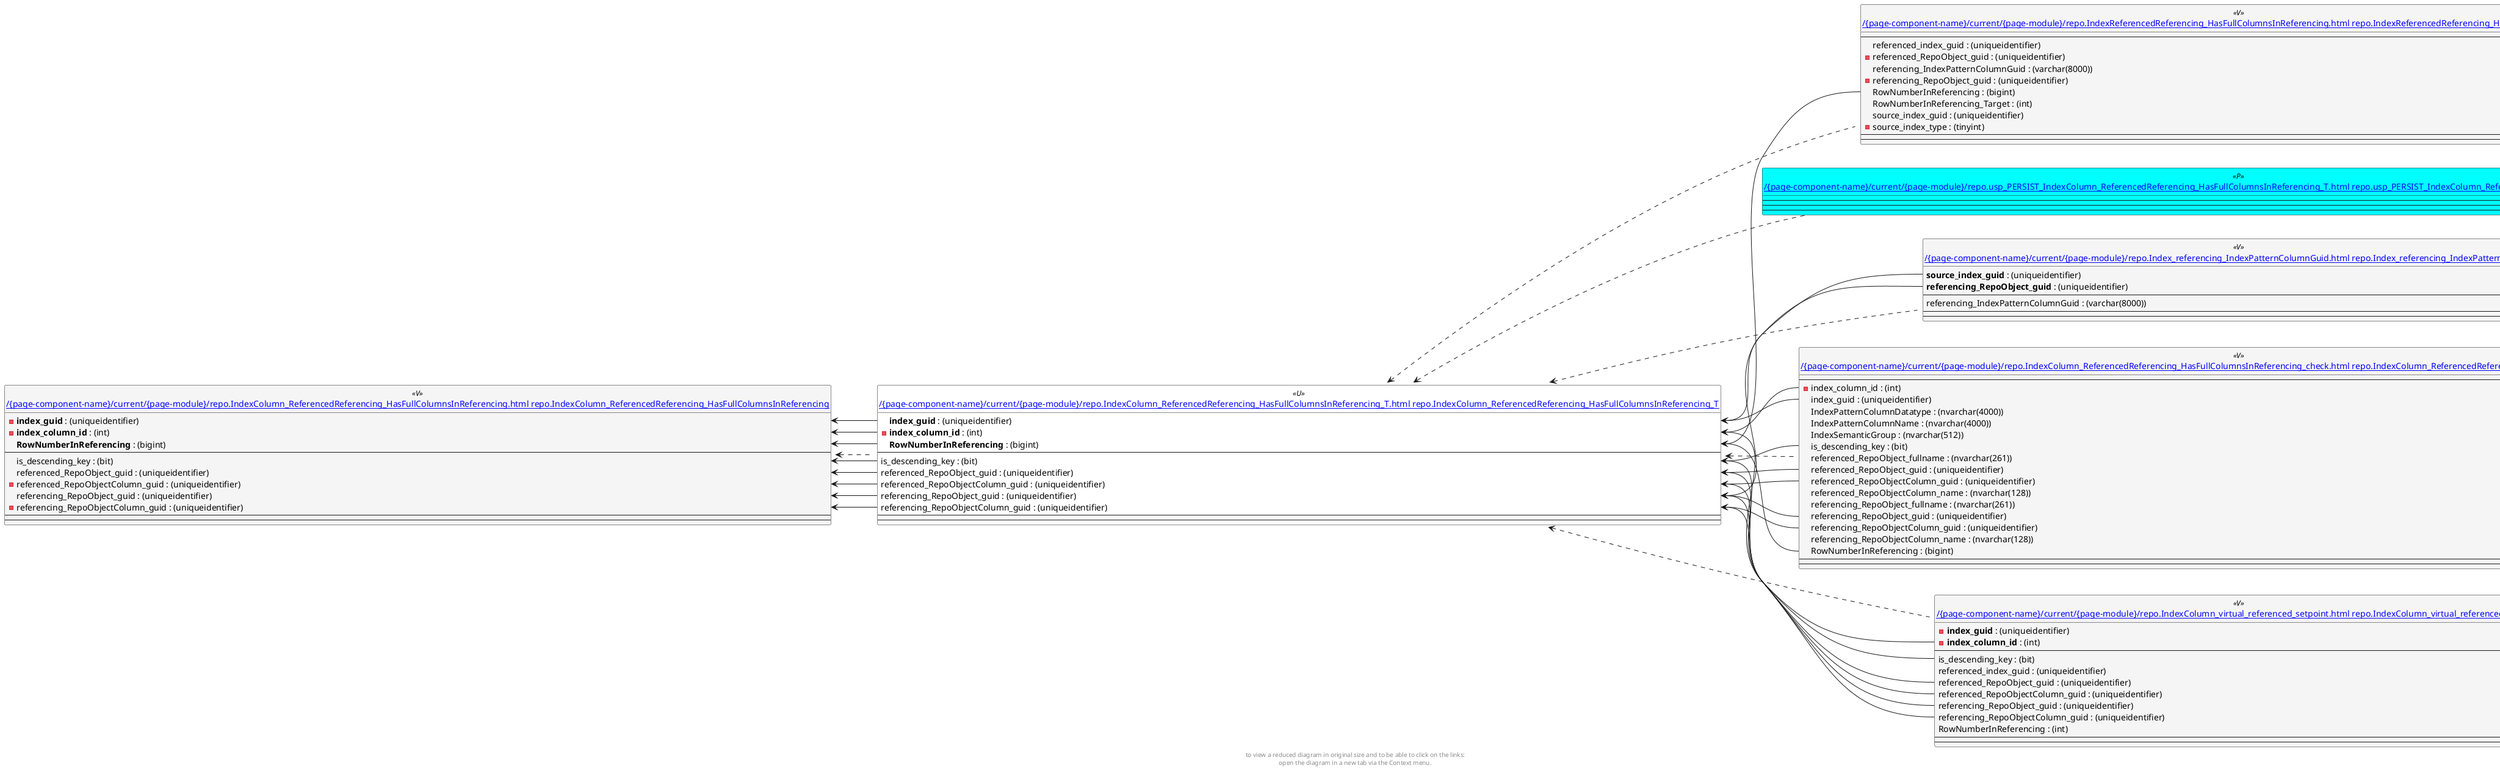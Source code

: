 @startuml
left to right direction
'top to bottom direction
hide circle
'avoide "." issues:
set namespaceSeparator none


skinparam class {
  BackgroundColor White
  BackgroundColor<<FN>> Yellow
  BackgroundColor<<FS>> Yellow
  BackgroundColor<<FT>> LightGray
  BackgroundColor<<IF>> Yellow
  BackgroundColor<<IS>> Yellow
  BackgroundColor<<P>> Aqua
  BackgroundColor<<PC>> Aqua
  BackgroundColor<<SN>> Yellow
  BackgroundColor<<SO>> SlateBlue
  BackgroundColor<<TF>> LightGray
  BackgroundColor<<TR>> Tomato
  BackgroundColor<<U>> White
  BackgroundColor<<V>> WhiteSmoke
  BackgroundColor<<X>> Aqua
}


entity "[[{site-url}/{page-component-name}/current/{page-module}/repo.Index_referencing_IndexPatternColumnGuid.html repo.Index_referencing_IndexPatternColumnGuid]]" as repo.Index_referencing_IndexPatternColumnGuid << V >> {
  **source_index_guid** : (uniqueidentifier)
  **referencing_RepoObject_guid** : (uniqueidentifier)
  --
  referencing_IndexPatternColumnGuid : (varchar(8000))
  --
  --
}

entity "[[{site-url}/{page-component-name}/current/{page-module}/repo.IndexColumn_ReferencedReferencing_HasFullColumnsInReferencing.html repo.IndexColumn_ReferencedReferencing_HasFullColumnsInReferencing]]" as repo.IndexColumn_ReferencedReferencing_HasFullColumnsInReferencing << V >> {
  - **index_guid** : (uniqueidentifier)
  - **index_column_id** : (int)
  **RowNumberInReferencing** : (bigint)
  --
  is_descending_key : (bit)
  referenced_RepoObject_guid : (uniqueidentifier)
  - referenced_RepoObjectColumn_guid : (uniqueidentifier)
  referencing_RepoObject_guid : (uniqueidentifier)
  - referencing_RepoObjectColumn_guid : (uniqueidentifier)
  --
  --
}

entity "[[{site-url}/{page-component-name}/current/{page-module}/repo.IndexColumn_ReferencedReferencing_HasFullColumnsInReferencing_check.html repo.IndexColumn_ReferencedReferencing_HasFullColumnsInReferencing_check]]" as repo.IndexColumn_ReferencedReferencing_HasFullColumnsInReferencing_check << V >> {
  --
  - index_column_id : (int)
  index_guid : (uniqueidentifier)
  IndexPatternColumnDatatype : (nvarchar(4000))
  IndexPatternColumnName : (nvarchar(4000))
  IndexSemanticGroup : (nvarchar(512))
  is_descending_key : (bit)
  referenced_RepoObject_fullname : (nvarchar(261))
  referenced_RepoObject_guid : (uniqueidentifier)
  referenced_RepoObjectColumn_guid : (uniqueidentifier)
  referenced_RepoObjectColumn_name : (nvarchar(128))
  referencing_RepoObject_fullname : (nvarchar(261))
  referencing_RepoObject_guid : (uniqueidentifier)
  referencing_RepoObjectColumn_guid : (uniqueidentifier)
  referencing_RepoObjectColumn_name : (nvarchar(128))
  RowNumberInReferencing : (bigint)
  --
  --
}

entity "[[{site-url}/{page-component-name}/current/{page-module}/repo.IndexColumn_ReferencedReferencing_HasFullColumnsInReferencing_T.html repo.IndexColumn_ReferencedReferencing_HasFullColumnsInReferencing_T]]" as repo.IndexColumn_ReferencedReferencing_HasFullColumnsInReferencing_T << U >> {
  **index_guid** : (uniqueidentifier)
  - **index_column_id** : (int)
  **RowNumberInReferencing** : (bigint)
  --
  is_descending_key : (bit)
  referenced_RepoObject_guid : (uniqueidentifier)
  referenced_RepoObjectColumn_guid : (uniqueidentifier)
  referencing_RepoObject_guid : (uniqueidentifier)
  referencing_RepoObjectColumn_guid : (uniqueidentifier)
  --
  --
}

entity "[[{site-url}/{page-component-name}/current/{page-module}/repo.IndexColumn_virtual_referenced_setpoint.html repo.IndexColumn_virtual_referenced_setpoint]]" as repo.IndexColumn_virtual_referenced_setpoint << V >> {
  - **index_guid** : (uniqueidentifier)
  - **index_column_id** : (int)
  --
  is_descending_key : (bit)
  referenced_index_guid : (uniqueidentifier)
  referenced_RepoObject_guid : (uniqueidentifier)
  referenced_RepoObjectColumn_guid : (uniqueidentifier)
  referencing_RepoObject_guid : (uniqueidentifier)
  referencing_RepoObjectColumn_guid : (uniqueidentifier)
  RowNumberInReferencing : (int)
  --
  --
}

entity "[[{site-url}/{page-component-name}/current/{page-module}/repo.IndexReferencedReferencing_HasFullColumnsInReferencing.html repo.IndexReferencedReferencing_HasFullColumnsInReferencing]]" as repo.IndexReferencedReferencing_HasFullColumnsInReferencing << V >> {
  --
  referenced_index_guid : (uniqueidentifier)
  - referenced_RepoObject_guid : (uniqueidentifier)
  referencing_IndexPatternColumnGuid : (varchar(8000))
  - referencing_RepoObject_guid : (uniqueidentifier)
  RowNumberInReferencing : (bigint)
  RowNumberInReferencing_Target : (int)
  source_index_guid : (uniqueidentifier)
  - source_index_type : (tinyint)
  --
  --
}

entity "[[{site-url}/{page-component-name}/current/{page-module}/repo.usp_PERSIST_IndexColumn_ReferencedReferencing_HasFullColumnsInReferencing_T.html repo.usp_PERSIST_IndexColumn_ReferencedReferencing_HasFullColumnsInReferencing_T]]" as repo.usp_PERSIST_IndexColumn_ReferencedReferencing_HasFullColumnsInReferencing_T << P >> {
  --
  --
  --
}

repo.IndexColumn_ReferencedReferencing_HasFullColumnsInReferencing <.. repo.IndexColumn_ReferencedReferencing_HasFullColumnsInReferencing_T
repo.IndexColumn_ReferencedReferencing_HasFullColumnsInReferencing_T <.. repo.IndexColumn_virtual_referenced_setpoint
repo.IndexColumn_ReferencedReferencing_HasFullColumnsInReferencing_T <.. repo.Index_referencing_IndexPatternColumnGuid
repo.IndexColumn_ReferencedReferencing_HasFullColumnsInReferencing_T <.. repo.usp_PERSIST_IndexColumn_ReferencedReferencing_HasFullColumnsInReferencing_T
repo.IndexColumn_ReferencedReferencing_HasFullColumnsInReferencing_T <.. repo.IndexReferencedReferencing_HasFullColumnsInReferencing
repo.IndexColumn_ReferencedReferencing_HasFullColumnsInReferencing_T <.. repo.IndexColumn_ReferencedReferencing_HasFullColumnsInReferencing_check
repo.IndexColumn_ReferencedReferencing_HasFullColumnsInReferencing::index_column_id <-- repo.IndexColumn_ReferencedReferencing_HasFullColumnsInReferencing_T::index_column_id
repo.IndexColumn_ReferencedReferencing_HasFullColumnsInReferencing::index_guid <-- repo.IndexColumn_ReferencedReferencing_HasFullColumnsInReferencing_T::index_guid
repo.IndexColumn_ReferencedReferencing_HasFullColumnsInReferencing::is_descending_key <-- repo.IndexColumn_ReferencedReferencing_HasFullColumnsInReferencing_T::is_descending_key
repo.IndexColumn_ReferencedReferencing_HasFullColumnsInReferencing::referenced_RepoObject_guid <-- repo.IndexColumn_ReferencedReferencing_HasFullColumnsInReferencing_T::referenced_RepoObject_guid
repo.IndexColumn_ReferencedReferencing_HasFullColumnsInReferencing::referenced_RepoObjectColumn_guid <-- repo.IndexColumn_ReferencedReferencing_HasFullColumnsInReferencing_T::referenced_RepoObjectColumn_guid
repo.IndexColumn_ReferencedReferencing_HasFullColumnsInReferencing::referencing_RepoObject_guid <-- repo.IndexColumn_ReferencedReferencing_HasFullColumnsInReferencing_T::referencing_RepoObject_guid
repo.IndexColumn_ReferencedReferencing_HasFullColumnsInReferencing::referencing_RepoObjectColumn_guid <-- repo.IndexColumn_ReferencedReferencing_HasFullColumnsInReferencing_T::referencing_RepoObjectColumn_guid
repo.IndexColumn_ReferencedReferencing_HasFullColumnsInReferencing::RowNumberInReferencing <-- repo.IndexColumn_ReferencedReferencing_HasFullColumnsInReferencing_T::RowNumberInReferencing
repo.IndexColumn_ReferencedReferencing_HasFullColumnsInReferencing_T::index_column_id <-- repo.IndexColumn_virtual_referenced_setpoint::index_column_id
repo.IndexColumn_ReferencedReferencing_HasFullColumnsInReferencing_T::index_column_id <-- repo.IndexColumn_ReferencedReferencing_HasFullColumnsInReferencing_check::index_column_id
repo.IndexColumn_ReferencedReferencing_HasFullColumnsInReferencing_T::index_guid <-- repo.Index_referencing_IndexPatternColumnGuid::source_index_guid
repo.IndexColumn_ReferencedReferencing_HasFullColumnsInReferencing_T::index_guid <-- repo.IndexColumn_ReferencedReferencing_HasFullColumnsInReferencing_check::index_guid
repo.IndexColumn_ReferencedReferencing_HasFullColumnsInReferencing_T::is_descending_key <-- repo.IndexColumn_virtual_referenced_setpoint::is_descending_key
repo.IndexColumn_ReferencedReferencing_HasFullColumnsInReferencing_T::is_descending_key <-- repo.IndexColumn_ReferencedReferencing_HasFullColumnsInReferencing_check::is_descending_key
repo.IndexColumn_ReferencedReferencing_HasFullColumnsInReferencing_T::referenced_RepoObject_guid <-- repo.IndexColumn_virtual_referenced_setpoint::referenced_RepoObject_guid
repo.IndexColumn_ReferencedReferencing_HasFullColumnsInReferencing_T::referenced_RepoObject_guid <-- repo.IndexColumn_ReferencedReferencing_HasFullColumnsInReferencing_check::referenced_RepoObject_guid
repo.IndexColumn_ReferencedReferencing_HasFullColumnsInReferencing_T::referenced_RepoObjectColumn_guid <-- repo.IndexColumn_virtual_referenced_setpoint::referenced_RepoObjectColumn_guid
repo.IndexColumn_ReferencedReferencing_HasFullColumnsInReferencing_T::referenced_RepoObjectColumn_guid <-- repo.IndexColumn_ReferencedReferencing_HasFullColumnsInReferencing_check::referenced_RepoObjectColumn_guid
repo.IndexColumn_ReferencedReferencing_HasFullColumnsInReferencing_T::referencing_RepoObject_guid <-- repo.IndexColumn_virtual_referenced_setpoint::referencing_RepoObject_guid
repo.IndexColumn_ReferencedReferencing_HasFullColumnsInReferencing_T::referencing_RepoObject_guid <-- repo.Index_referencing_IndexPatternColumnGuid::referencing_RepoObject_guid
repo.IndexColumn_ReferencedReferencing_HasFullColumnsInReferencing_T::referencing_RepoObject_guid <-- repo.IndexColumn_ReferencedReferencing_HasFullColumnsInReferencing_check::referencing_RepoObject_guid
repo.IndexColumn_ReferencedReferencing_HasFullColumnsInReferencing_T::referencing_RepoObjectColumn_guid <-- repo.IndexColumn_virtual_referenced_setpoint::referencing_RepoObjectColumn_guid
repo.IndexColumn_ReferencedReferencing_HasFullColumnsInReferencing_T::referencing_RepoObjectColumn_guid <-- repo.IndexColumn_ReferencedReferencing_HasFullColumnsInReferencing_check::referencing_RepoObjectColumn_guid
repo.IndexColumn_ReferencedReferencing_HasFullColumnsInReferencing_T::RowNumberInReferencing <-- repo.IndexReferencedReferencing_HasFullColumnsInReferencing::RowNumberInReferencing
repo.IndexColumn_ReferencedReferencing_HasFullColumnsInReferencing_T::RowNumberInReferencing <-- repo.IndexColumn_ReferencedReferencing_HasFullColumnsInReferencing_check::RowNumberInReferencing
footer
to view a reduced diagram in original size and to be able to click on the links:
open the diagram in a new tab via the Context menu.
end footer

@enduml

